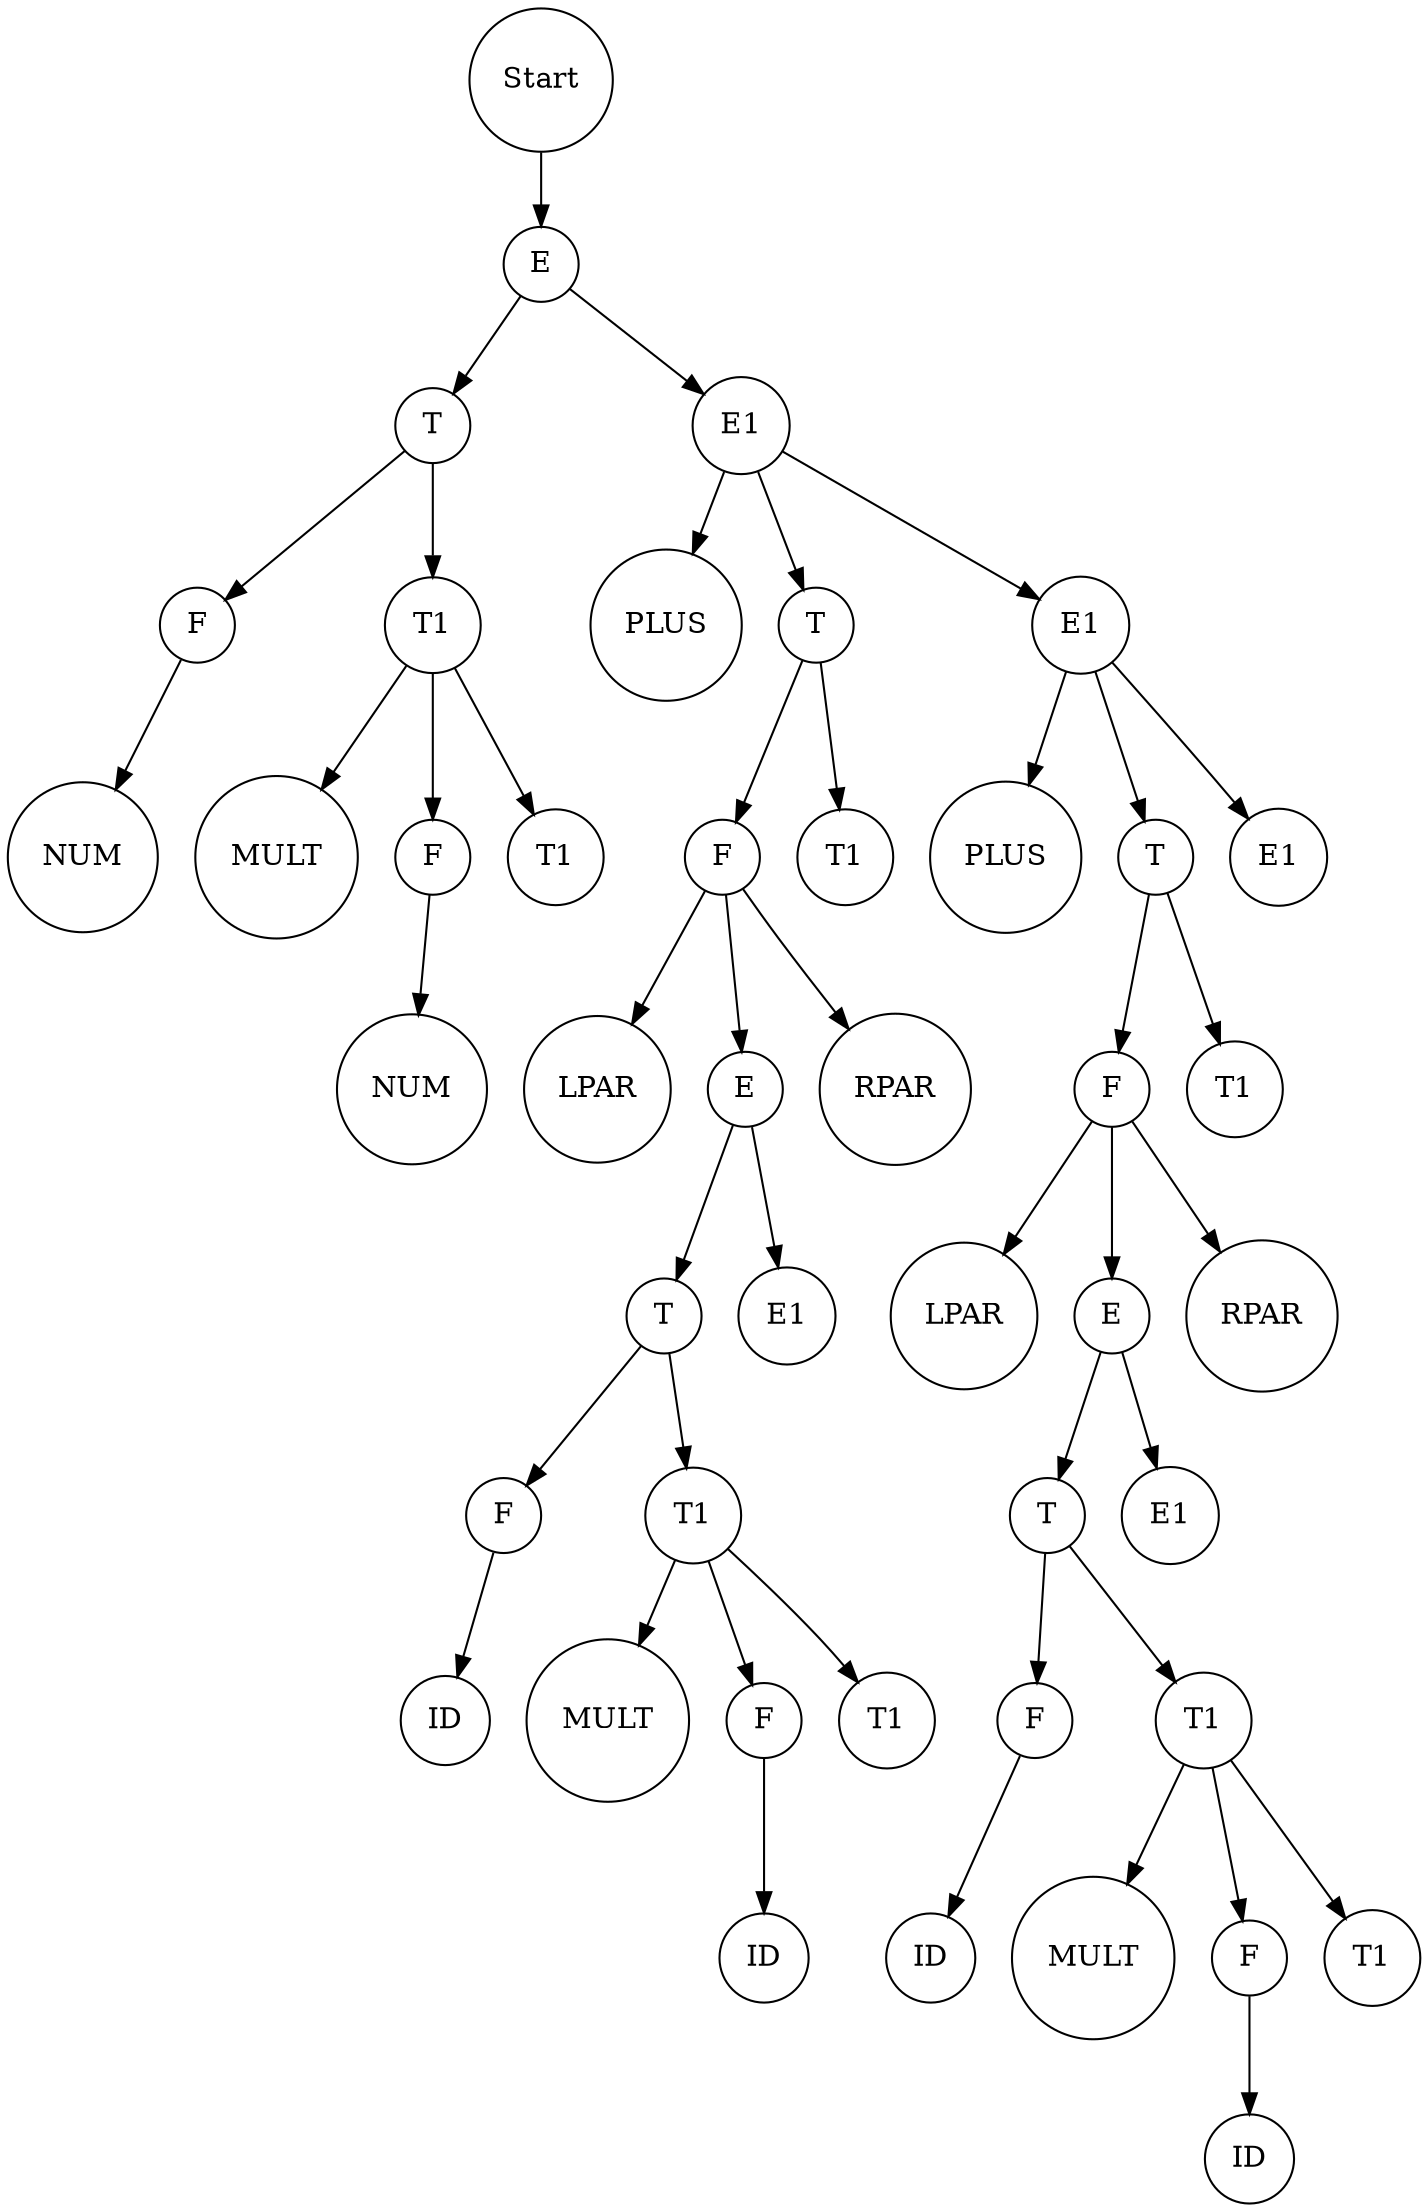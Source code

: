 digraph G {
            rankdir=TB; // Tree-like top-bottom orientation
            node [shape=circle];
              node0 [label="Start"];
  node0_0 [label="E"];
  node0 -> node0_0;
  node0_0_0 [label="T"];
  node0_0 -> node0_0_0;
  node0_0_0_0 [label="F"];
  node0_0_0 -> node0_0_0_0;
  node0_0_0_0_0 [label="NUM"];
  node0_0_0_0 -> node0_0_0_0_0;
  node0_0_0_1 [label="T1"];
  node0_0_0 -> node0_0_0_1;
  node0_0_0_1_0 [label="MULT"];
  node0_0_0_1 -> node0_0_0_1_0;
  node0_0_0_1_1 [label="F"];
  node0_0_0_1 -> node0_0_0_1_1;
  node0_0_0_1_1_0 [label="NUM"];
  node0_0_0_1_1 -> node0_0_0_1_1_0;
  node0_0_0_1_2 [label="T1"];
  node0_0_0_1 -> node0_0_0_1_2;
  node0_0_1 [label="E1"];
  node0_0 -> node0_0_1;
  node0_0_1_0 [label="PLUS"];
  node0_0_1 -> node0_0_1_0;
  node0_0_1_1 [label="T"];
  node0_0_1 -> node0_0_1_1;
  node0_0_1_1_0 [label="F"];
  node0_0_1_1 -> node0_0_1_1_0;
  node0_0_1_1_0_0 [label="LPAR"];
  node0_0_1_1_0 -> node0_0_1_1_0_0;
  node0_0_1_1_0_1 [label="E"];
  node0_0_1_1_0 -> node0_0_1_1_0_1;
  node0_0_1_1_0_1_0 [label="T"];
  node0_0_1_1_0_1 -> node0_0_1_1_0_1_0;
  node0_0_1_1_0_1_0_0 [label="F"];
  node0_0_1_1_0_1_0 -> node0_0_1_1_0_1_0_0;
  node0_0_1_1_0_1_0_0_0 [label="ID"];
  node0_0_1_1_0_1_0_0 -> node0_0_1_1_0_1_0_0_0;
  node0_0_1_1_0_1_0_1 [label="T1"];
  node0_0_1_1_0_1_0 -> node0_0_1_1_0_1_0_1;
  node0_0_1_1_0_1_0_1_0 [label="MULT"];
  node0_0_1_1_0_1_0_1 -> node0_0_1_1_0_1_0_1_0;
  node0_0_1_1_0_1_0_1_1 [label="F"];
  node0_0_1_1_0_1_0_1 -> node0_0_1_1_0_1_0_1_1;
  node0_0_1_1_0_1_0_1_1_0 [label="ID"];
  node0_0_1_1_0_1_0_1_1 -> node0_0_1_1_0_1_0_1_1_0;
  node0_0_1_1_0_1_0_1_2 [label="T1"];
  node0_0_1_1_0_1_0_1 -> node0_0_1_1_0_1_0_1_2;
  node0_0_1_1_0_1_1 [label="E1"];
  node0_0_1_1_0_1 -> node0_0_1_1_0_1_1;
  node0_0_1_1_0_2 [label="RPAR"];
  node0_0_1_1_0 -> node0_0_1_1_0_2;
  node0_0_1_1_1 [label="T1"];
  node0_0_1_1 -> node0_0_1_1_1;
  node0_0_1_2 [label="E1"];
  node0_0_1 -> node0_0_1_2;
  node0_0_1_2_0 [label="PLUS"];
  node0_0_1_2 -> node0_0_1_2_0;
  node0_0_1_2_1 [label="T"];
  node0_0_1_2 -> node0_0_1_2_1;
  node0_0_1_2_1_0 [label="F"];
  node0_0_1_2_1 -> node0_0_1_2_1_0;
  node0_0_1_2_1_0_0 [label="LPAR"];
  node0_0_1_2_1_0 -> node0_0_1_2_1_0_0;
  node0_0_1_2_1_0_1 [label="E"];
  node0_0_1_2_1_0 -> node0_0_1_2_1_0_1;
  node0_0_1_2_1_0_1_0 [label="T"];
  node0_0_1_2_1_0_1 -> node0_0_1_2_1_0_1_0;
  node0_0_1_2_1_0_1_0_0 [label="F"];
  node0_0_1_2_1_0_1_0 -> node0_0_1_2_1_0_1_0_0;
  node0_0_1_2_1_0_1_0_0_0 [label="ID"];
  node0_0_1_2_1_0_1_0_0 -> node0_0_1_2_1_0_1_0_0_0;
  node0_0_1_2_1_0_1_0_1 [label="T1"];
  node0_0_1_2_1_0_1_0 -> node0_0_1_2_1_0_1_0_1;
  node0_0_1_2_1_0_1_0_1_0 [label="MULT"];
  node0_0_1_2_1_0_1_0_1 -> node0_0_1_2_1_0_1_0_1_0;
  node0_0_1_2_1_0_1_0_1_1 [label="F"];
  node0_0_1_2_1_0_1_0_1 -> node0_0_1_2_1_0_1_0_1_1;
  node0_0_1_2_1_0_1_0_1_1_0 [label="ID"];
  node0_0_1_2_1_0_1_0_1_1 -> node0_0_1_2_1_0_1_0_1_1_0;
  node0_0_1_2_1_0_1_0_1_2 [label="T1"];
  node0_0_1_2_1_0_1_0_1 -> node0_0_1_2_1_0_1_0_1_2;
  node0_0_1_2_1_0_1_1 [label="E1"];
  node0_0_1_2_1_0_1 -> node0_0_1_2_1_0_1_1;
  node0_0_1_2_1_0_2 [label="RPAR"];
  node0_0_1_2_1_0 -> node0_0_1_2_1_0_2;
  node0_0_1_2_1_1 [label="T1"];
  node0_0_1_2_1 -> node0_0_1_2_1_1;
  node0_0_1_2_2 [label="E1"];
  node0_0_1_2 -> node0_0_1_2_2;
        }
